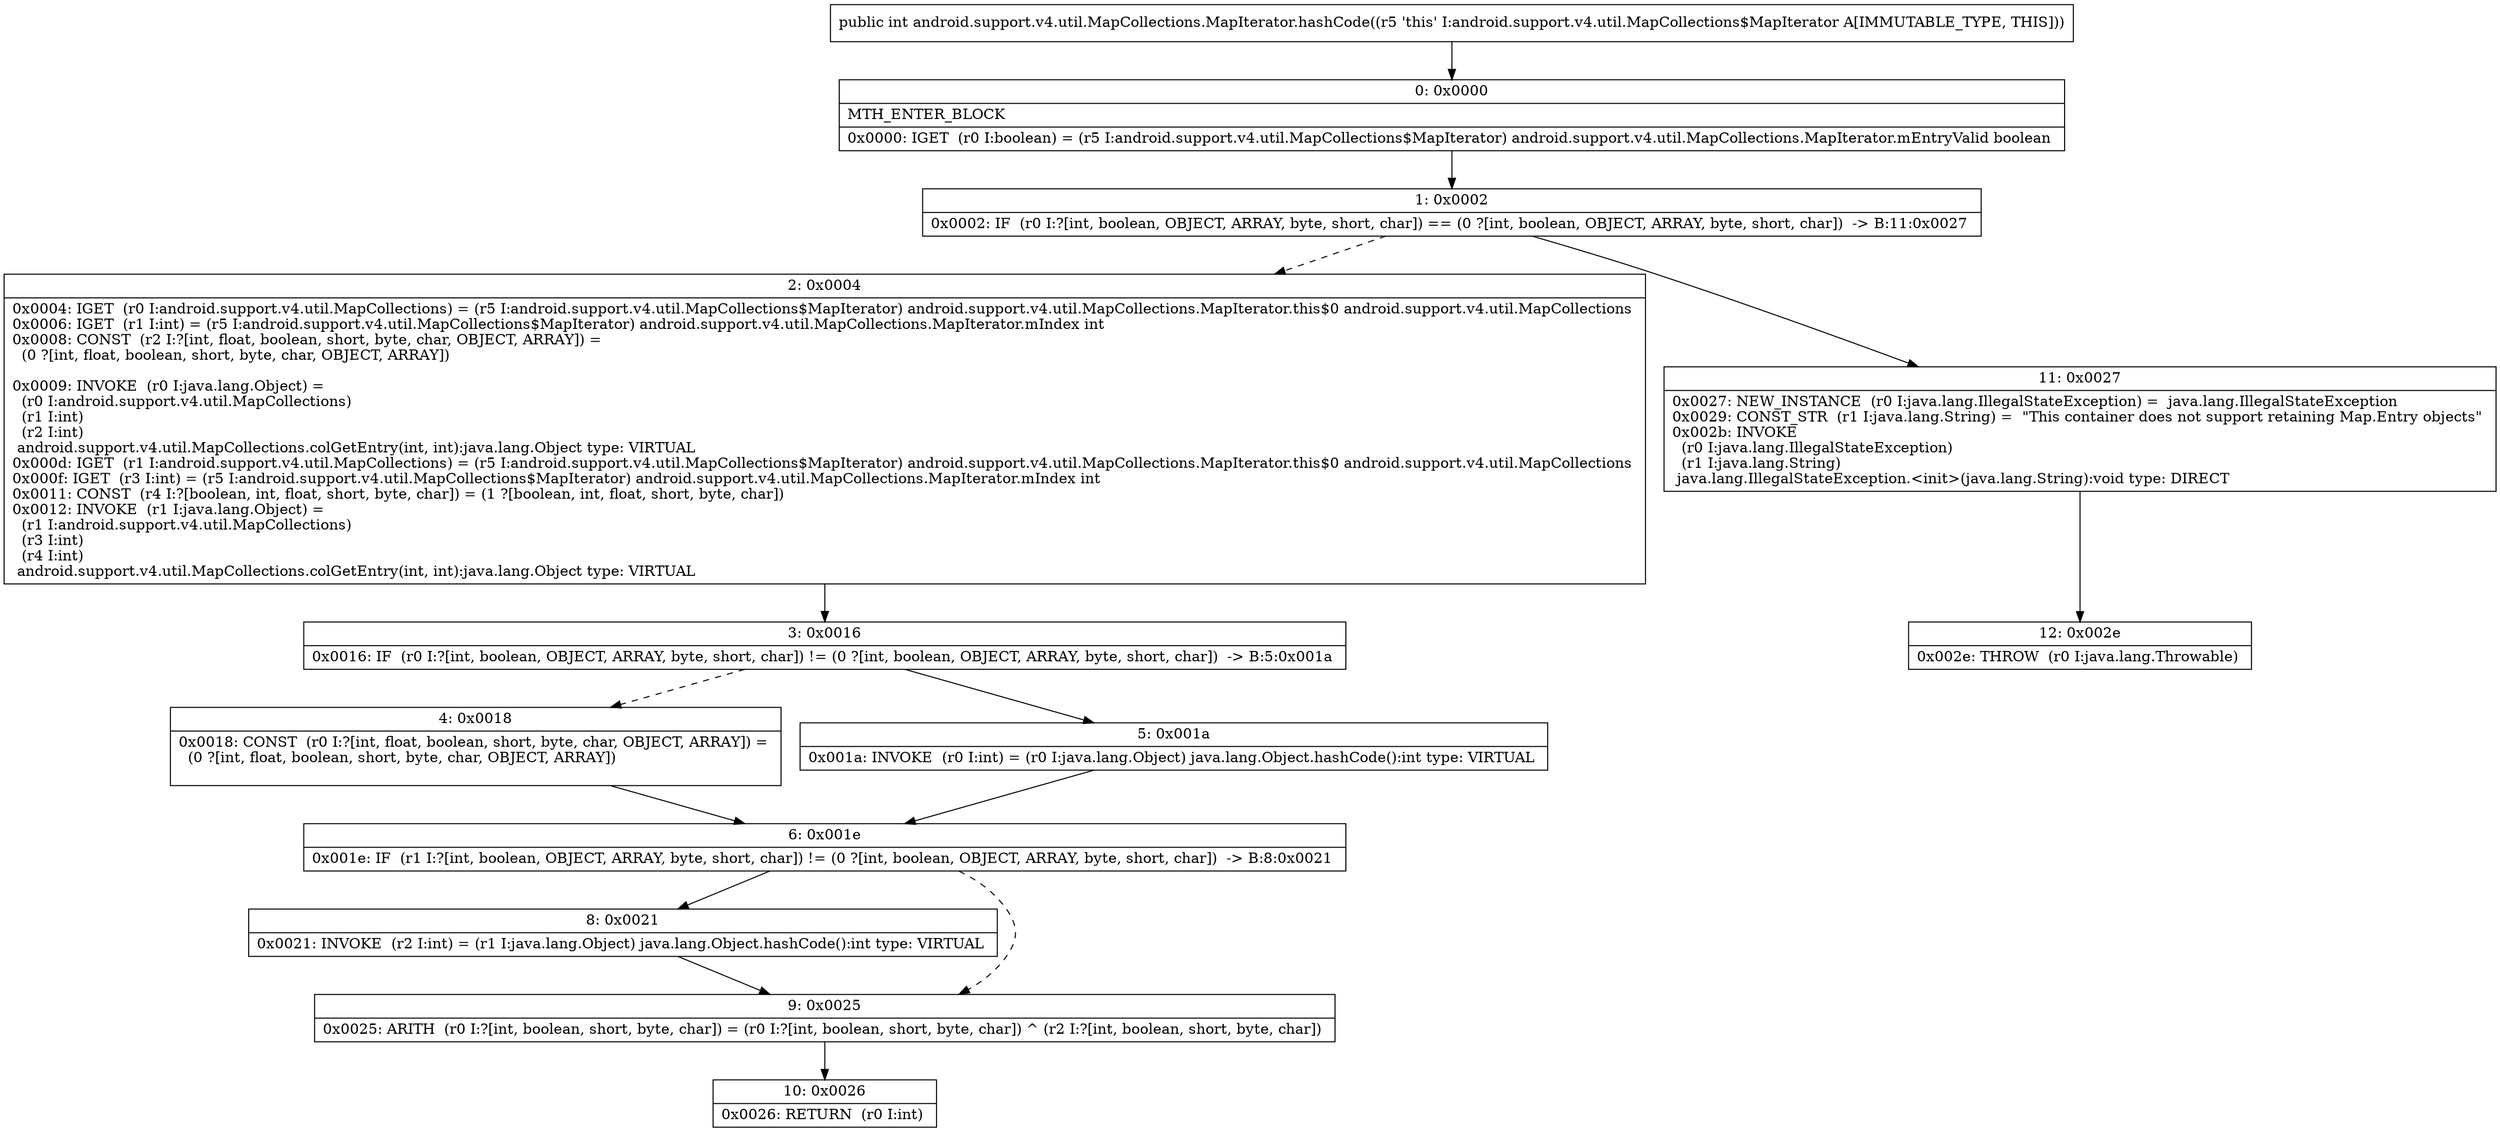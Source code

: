 digraph "CFG forandroid.support.v4.util.MapCollections.MapIterator.hashCode()I" {
Node_0 [shape=record,label="{0\:\ 0x0000|MTH_ENTER_BLOCK\l|0x0000: IGET  (r0 I:boolean) = (r5 I:android.support.v4.util.MapCollections$MapIterator) android.support.v4.util.MapCollections.MapIterator.mEntryValid boolean \l}"];
Node_1 [shape=record,label="{1\:\ 0x0002|0x0002: IF  (r0 I:?[int, boolean, OBJECT, ARRAY, byte, short, char]) == (0 ?[int, boolean, OBJECT, ARRAY, byte, short, char])  \-\> B:11:0x0027 \l}"];
Node_2 [shape=record,label="{2\:\ 0x0004|0x0004: IGET  (r0 I:android.support.v4.util.MapCollections) = (r5 I:android.support.v4.util.MapCollections$MapIterator) android.support.v4.util.MapCollections.MapIterator.this$0 android.support.v4.util.MapCollections \l0x0006: IGET  (r1 I:int) = (r5 I:android.support.v4.util.MapCollections$MapIterator) android.support.v4.util.MapCollections.MapIterator.mIndex int \l0x0008: CONST  (r2 I:?[int, float, boolean, short, byte, char, OBJECT, ARRAY]) = \l  (0 ?[int, float, boolean, short, byte, char, OBJECT, ARRAY])\l \l0x0009: INVOKE  (r0 I:java.lang.Object) = \l  (r0 I:android.support.v4.util.MapCollections)\l  (r1 I:int)\l  (r2 I:int)\l android.support.v4.util.MapCollections.colGetEntry(int, int):java.lang.Object type: VIRTUAL \l0x000d: IGET  (r1 I:android.support.v4.util.MapCollections) = (r5 I:android.support.v4.util.MapCollections$MapIterator) android.support.v4.util.MapCollections.MapIterator.this$0 android.support.v4.util.MapCollections \l0x000f: IGET  (r3 I:int) = (r5 I:android.support.v4.util.MapCollections$MapIterator) android.support.v4.util.MapCollections.MapIterator.mIndex int \l0x0011: CONST  (r4 I:?[boolean, int, float, short, byte, char]) = (1 ?[boolean, int, float, short, byte, char]) \l0x0012: INVOKE  (r1 I:java.lang.Object) = \l  (r1 I:android.support.v4.util.MapCollections)\l  (r3 I:int)\l  (r4 I:int)\l android.support.v4.util.MapCollections.colGetEntry(int, int):java.lang.Object type: VIRTUAL \l}"];
Node_3 [shape=record,label="{3\:\ 0x0016|0x0016: IF  (r0 I:?[int, boolean, OBJECT, ARRAY, byte, short, char]) != (0 ?[int, boolean, OBJECT, ARRAY, byte, short, char])  \-\> B:5:0x001a \l}"];
Node_4 [shape=record,label="{4\:\ 0x0018|0x0018: CONST  (r0 I:?[int, float, boolean, short, byte, char, OBJECT, ARRAY]) = \l  (0 ?[int, float, boolean, short, byte, char, OBJECT, ARRAY])\l \l}"];
Node_5 [shape=record,label="{5\:\ 0x001a|0x001a: INVOKE  (r0 I:int) = (r0 I:java.lang.Object) java.lang.Object.hashCode():int type: VIRTUAL \l}"];
Node_6 [shape=record,label="{6\:\ 0x001e|0x001e: IF  (r1 I:?[int, boolean, OBJECT, ARRAY, byte, short, char]) != (0 ?[int, boolean, OBJECT, ARRAY, byte, short, char])  \-\> B:8:0x0021 \l}"];
Node_8 [shape=record,label="{8\:\ 0x0021|0x0021: INVOKE  (r2 I:int) = (r1 I:java.lang.Object) java.lang.Object.hashCode():int type: VIRTUAL \l}"];
Node_9 [shape=record,label="{9\:\ 0x0025|0x0025: ARITH  (r0 I:?[int, boolean, short, byte, char]) = (r0 I:?[int, boolean, short, byte, char]) ^ (r2 I:?[int, boolean, short, byte, char]) \l}"];
Node_10 [shape=record,label="{10\:\ 0x0026|0x0026: RETURN  (r0 I:int) \l}"];
Node_11 [shape=record,label="{11\:\ 0x0027|0x0027: NEW_INSTANCE  (r0 I:java.lang.IllegalStateException) =  java.lang.IllegalStateException \l0x0029: CONST_STR  (r1 I:java.lang.String) =  \"This container does not support retaining Map.Entry objects\" \l0x002b: INVOKE  \l  (r0 I:java.lang.IllegalStateException)\l  (r1 I:java.lang.String)\l java.lang.IllegalStateException.\<init\>(java.lang.String):void type: DIRECT \l}"];
Node_12 [shape=record,label="{12\:\ 0x002e|0x002e: THROW  (r0 I:java.lang.Throwable) \l}"];
MethodNode[shape=record,label="{public int android.support.v4.util.MapCollections.MapIterator.hashCode((r5 'this' I:android.support.v4.util.MapCollections$MapIterator A[IMMUTABLE_TYPE, THIS])) }"];
MethodNode -> Node_0;
Node_0 -> Node_1;
Node_1 -> Node_2[style=dashed];
Node_1 -> Node_11;
Node_2 -> Node_3;
Node_3 -> Node_4[style=dashed];
Node_3 -> Node_5;
Node_4 -> Node_6;
Node_5 -> Node_6;
Node_6 -> Node_8;
Node_6 -> Node_9[style=dashed];
Node_8 -> Node_9;
Node_9 -> Node_10;
Node_11 -> Node_12;
}

